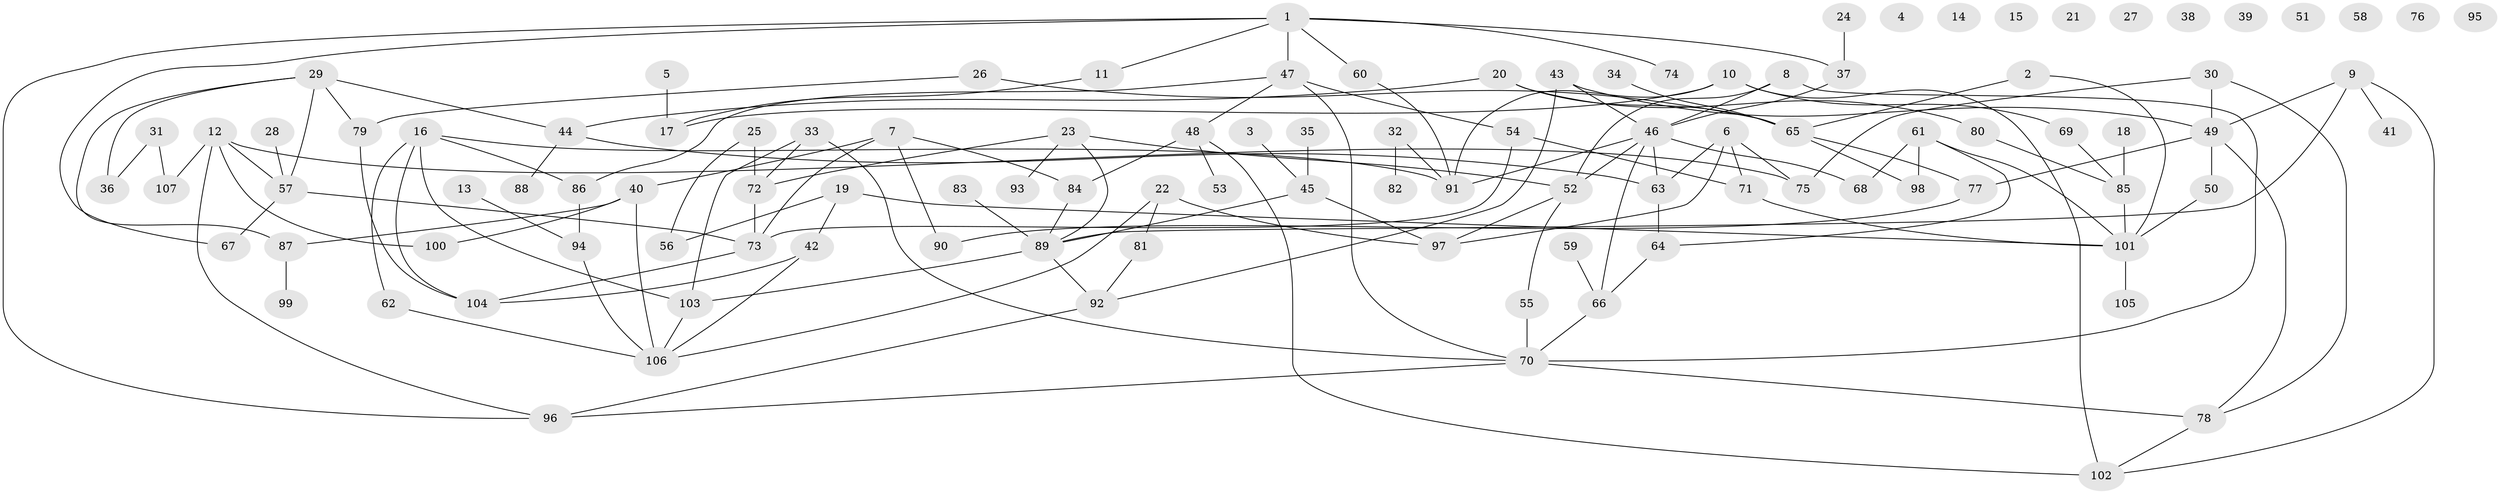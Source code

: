 // Generated by graph-tools (version 1.1) at 2025/33/03/09/25 02:33:31]
// undirected, 107 vertices, 149 edges
graph export_dot {
graph [start="1"]
  node [color=gray90,style=filled];
  1;
  2;
  3;
  4;
  5;
  6;
  7;
  8;
  9;
  10;
  11;
  12;
  13;
  14;
  15;
  16;
  17;
  18;
  19;
  20;
  21;
  22;
  23;
  24;
  25;
  26;
  27;
  28;
  29;
  30;
  31;
  32;
  33;
  34;
  35;
  36;
  37;
  38;
  39;
  40;
  41;
  42;
  43;
  44;
  45;
  46;
  47;
  48;
  49;
  50;
  51;
  52;
  53;
  54;
  55;
  56;
  57;
  58;
  59;
  60;
  61;
  62;
  63;
  64;
  65;
  66;
  67;
  68;
  69;
  70;
  71;
  72;
  73;
  74;
  75;
  76;
  77;
  78;
  79;
  80;
  81;
  82;
  83;
  84;
  85;
  86;
  87;
  88;
  89;
  90;
  91;
  92;
  93;
  94;
  95;
  96;
  97;
  98;
  99;
  100;
  101;
  102;
  103;
  104;
  105;
  106;
  107;
  1 -- 11;
  1 -- 37;
  1 -- 47;
  1 -- 60;
  1 -- 67;
  1 -- 74;
  1 -- 96;
  2 -- 65;
  2 -- 101;
  3 -- 45;
  5 -- 17;
  6 -- 63;
  6 -- 71;
  6 -- 75;
  6 -- 97;
  7 -- 40;
  7 -- 73;
  7 -- 84;
  7 -- 90;
  8 -- 46;
  8 -- 52;
  8 -- 70;
  9 -- 41;
  9 -- 49;
  9 -- 89;
  9 -- 102;
  10 -- 17;
  10 -- 69;
  10 -- 91;
  10 -- 102;
  11 -- 17;
  12 -- 57;
  12 -- 75;
  12 -- 96;
  12 -- 100;
  12 -- 107;
  13 -- 94;
  16 -- 62;
  16 -- 86;
  16 -- 91;
  16 -- 103;
  16 -- 104;
  18 -- 85;
  19 -- 42;
  19 -- 56;
  19 -- 101;
  20 -- 44;
  20 -- 65;
  20 -- 80;
  22 -- 81;
  22 -- 97;
  22 -- 106;
  23 -- 52;
  23 -- 72;
  23 -- 89;
  23 -- 93;
  24 -- 37;
  25 -- 56;
  25 -- 72;
  26 -- 65;
  26 -- 79;
  28 -- 57;
  29 -- 36;
  29 -- 44;
  29 -- 57;
  29 -- 79;
  29 -- 87;
  30 -- 49;
  30 -- 75;
  30 -- 78;
  31 -- 36;
  31 -- 107;
  32 -- 82;
  32 -- 91;
  33 -- 70;
  33 -- 72;
  33 -- 103;
  34 -- 65;
  35 -- 45;
  37 -- 46;
  40 -- 87;
  40 -- 100;
  40 -- 106;
  42 -- 104;
  42 -- 106;
  43 -- 46;
  43 -- 49;
  43 -- 92;
  44 -- 63;
  44 -- 88;
  45 -- 89;
  45 -- 97;
  46 -- 52;
  46 -- 63;
  46 -- 66;
  46 -- 68;
  46 -- 91;
  47 -- 48;
  47 -- 54;
  47 -- 70;
  47 -- 86;
  48 -- 53;
  48 -- 84;
  48 -- 102;
  49 -- 50;
  49 -- 77;
  49 -- 78;
  50 -- 101;
  52 -- 55;
  52 -- 97;
  54 -- 71;
  54 -- 73;
  55 -- 70;
  57 -- 67;
  57 -- 73;
  59 -- 66;
  60 -- 91;
  61 -- 64;
  61 -- 68;
  61 -- 98;
  61 -- 101;
  62 -- 106;
  63 -- 64;
  64 -- 66;
  65 -- 77;
  65 -- 98;
  66 -- 70;
  69 -- 85;
  70 -- 78;
  70 -- 96;
  71 -- 101;
  72 -- 73;
  73 -- 104;
  77 -- 90;
  78 -- 102;
  79 -- 104;
  80 -- 85;
  81 -- 92;
  83 -- 89;
  84 -- 89;
  85 -- 101;
  86 -- 94;
  87 -- 99;
  89 -- 92;
  89 -- 103;
  92 -- 96;
  94 -- 106;
  101 -- 105;
  103 -- 106;
}
